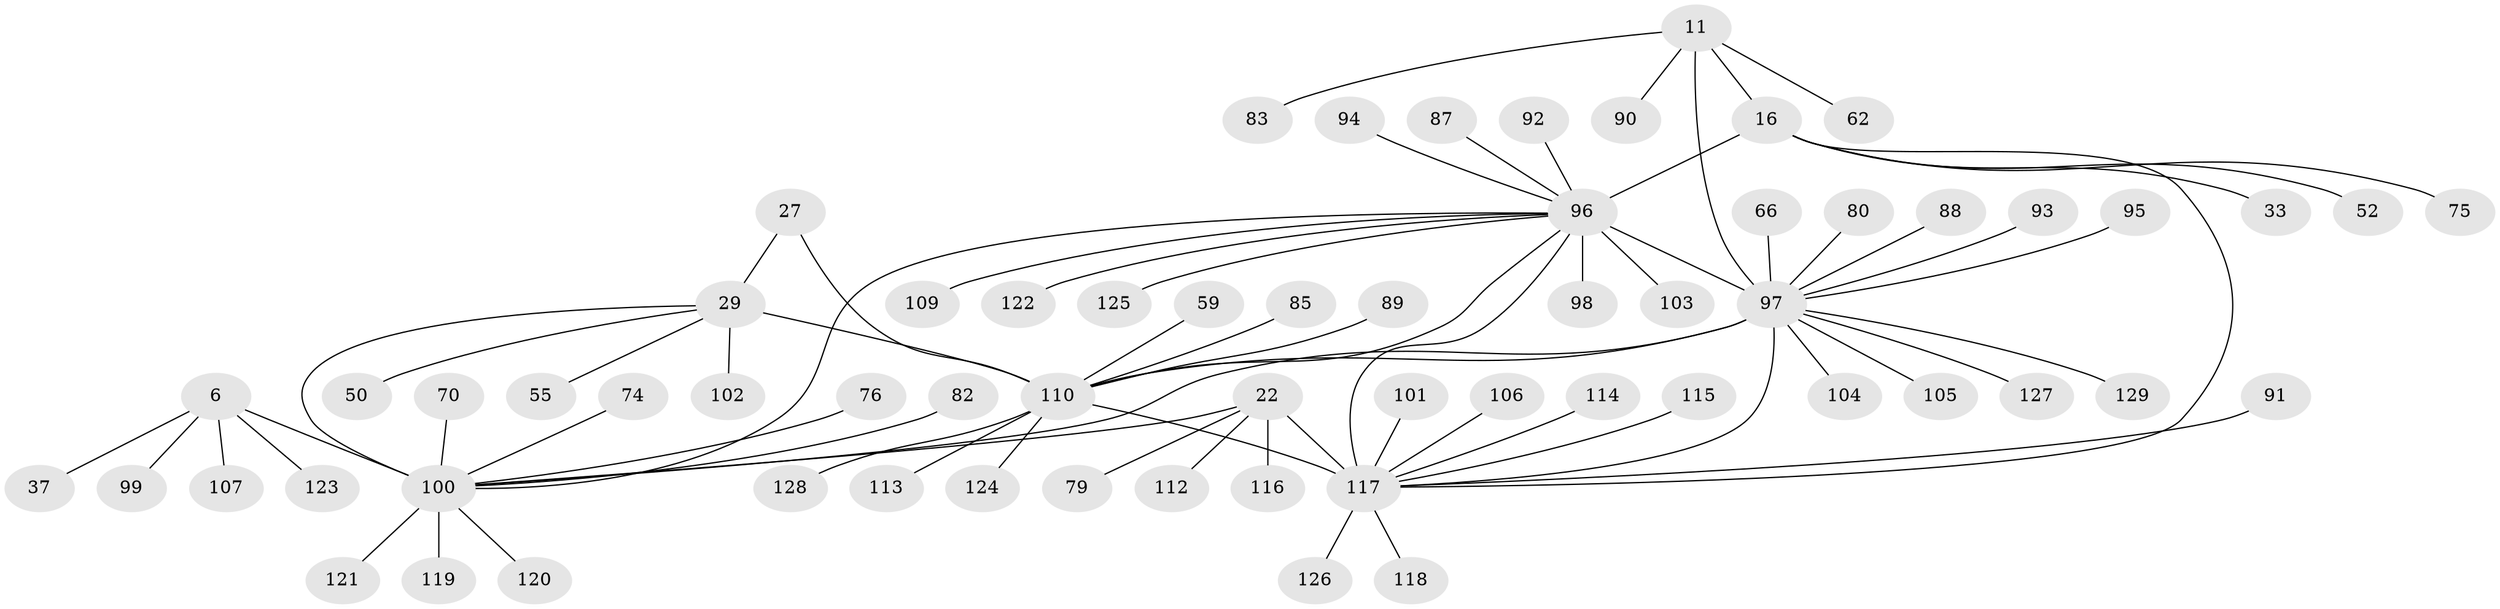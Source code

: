 // original degree distribution, {10: 0.05426356589147287, 9: 0.031007751937984496, 11: 0.015503875968992248, 8: 0.03875968992248062, 6: 0.023255813953488372, 5: 0.023255813953488372, 7: 0.023255813953488372, 14: 0.007751937984496124, 13: 0.015503875968992248, 1: 0.6046511627906976, 2: 0.13953488372093023, 4: 0.007751937984496124, 3: 0.015503875968992248}
// Generated by graph-tools (version 1.1) at 2025/54/03/09/25 04:54:17]
// undirected, 64 vertices, 72 edges
graph export_dot {
graph [start="1"]
  node [color=gray90,style=filled];
  6 [super="+4"];
  11 [super="+10+8"];
  16 [super="+15"];
  22 [super="+19"];
  27 [super="+25"];
  29 [super="+28"];
  33;
  37;
  50 [super="+48"];
  52;
  55;
  59;
  62;
  66;
  70 [super="+61"];
  74;
  75;
  76;
  79 [super="+72"];
  80;
  82 [super="+43"];
  83;
  85 [super="+81"];
  87;
  88;
  89;
  90;
  91 [super="+86"];
  92;
  93;
  94 [super="+58+78"];
  95;
  96 [super="+64+67"];
  97 [super="+12+31+41+47+49"];
  98;
  99;
  100 [super="+65"];
  101;
  102;
  103;
  104;
  105;
  106;
  107 [super="+69"];
  109;
  110 [super="+108+30"];
  112;
  113;
  114;
  115;
  116;
  117 [super="+44+111+68+38+40+53+71+73+84"];
  118;
  119 [super="+56"];
  120;
  121;
  122;
  123;
  124;
  125;
  126;
  127 [super="+57"];
  128;
  129;
  6 -- 99;
  6 -- 37;
  6 -- 123;
  6 -- 107;
  6 -- 100 [weight=8];
  11 -- 16;
  11 -- 83;
  11 -- 90;
  11 -- 62;
  11 -- 97 [weight=9];
  16 -- 52;
  16 -- 33;
  16 -- 75;
  16 -- 117;
  16 -- 96 [weight=8];
  22 -- 116;
  22 -- 112;
  22 -- 79;
  22 -- 117 [weight=8];
  22 -- 100;
  27 -- 29 [weight=4];
  27 -- 110 [weight=4];
  29 -- 55;
  29 -- 102;
  29 -- 50;
  29 -- 110 [weight=4];
  29 -- 100;
  59 -- 110;
  66 -- 97;
  70 -- 100;
  74 -- 100;
  76 -- 100;
  80 -- 97;
  82 -- 100;
  85 -- 110;
  87 -- 96;
  88 -- 97;
  89 -- 110;
  91 -- 117;
  92 -- 96;
  93 -- 97;
  94 -- 96;
  95 -- 97;
  96 -- 97 [weight=2];
  96 -- 98;
  96 -- 103;
  96 -- 109;
  96 -- 110 [weight=2];
  96 -- 117;
  96 -- 122;
  96 -- 125;
  96 -- 100 [weight=2];
  97 -- 110 [weight=2];
  97 -- 129;
  97 -- 104;
  97 -- 105;
  97 -- 127;
  97 -- 117;
  97 -- 100 [weight=2];
  100 -- 119;
  100 -- 120;
  100 -- 121;
  101 -- 117;
  106 -- 117;
  110 -- 128;
  110 -- 113;
  110 -- 117 [weight=3];
  110 -- 124;
  114 -- 117;
  115 -- 117;
  117 -- 118;
  117 -- 126;
}
